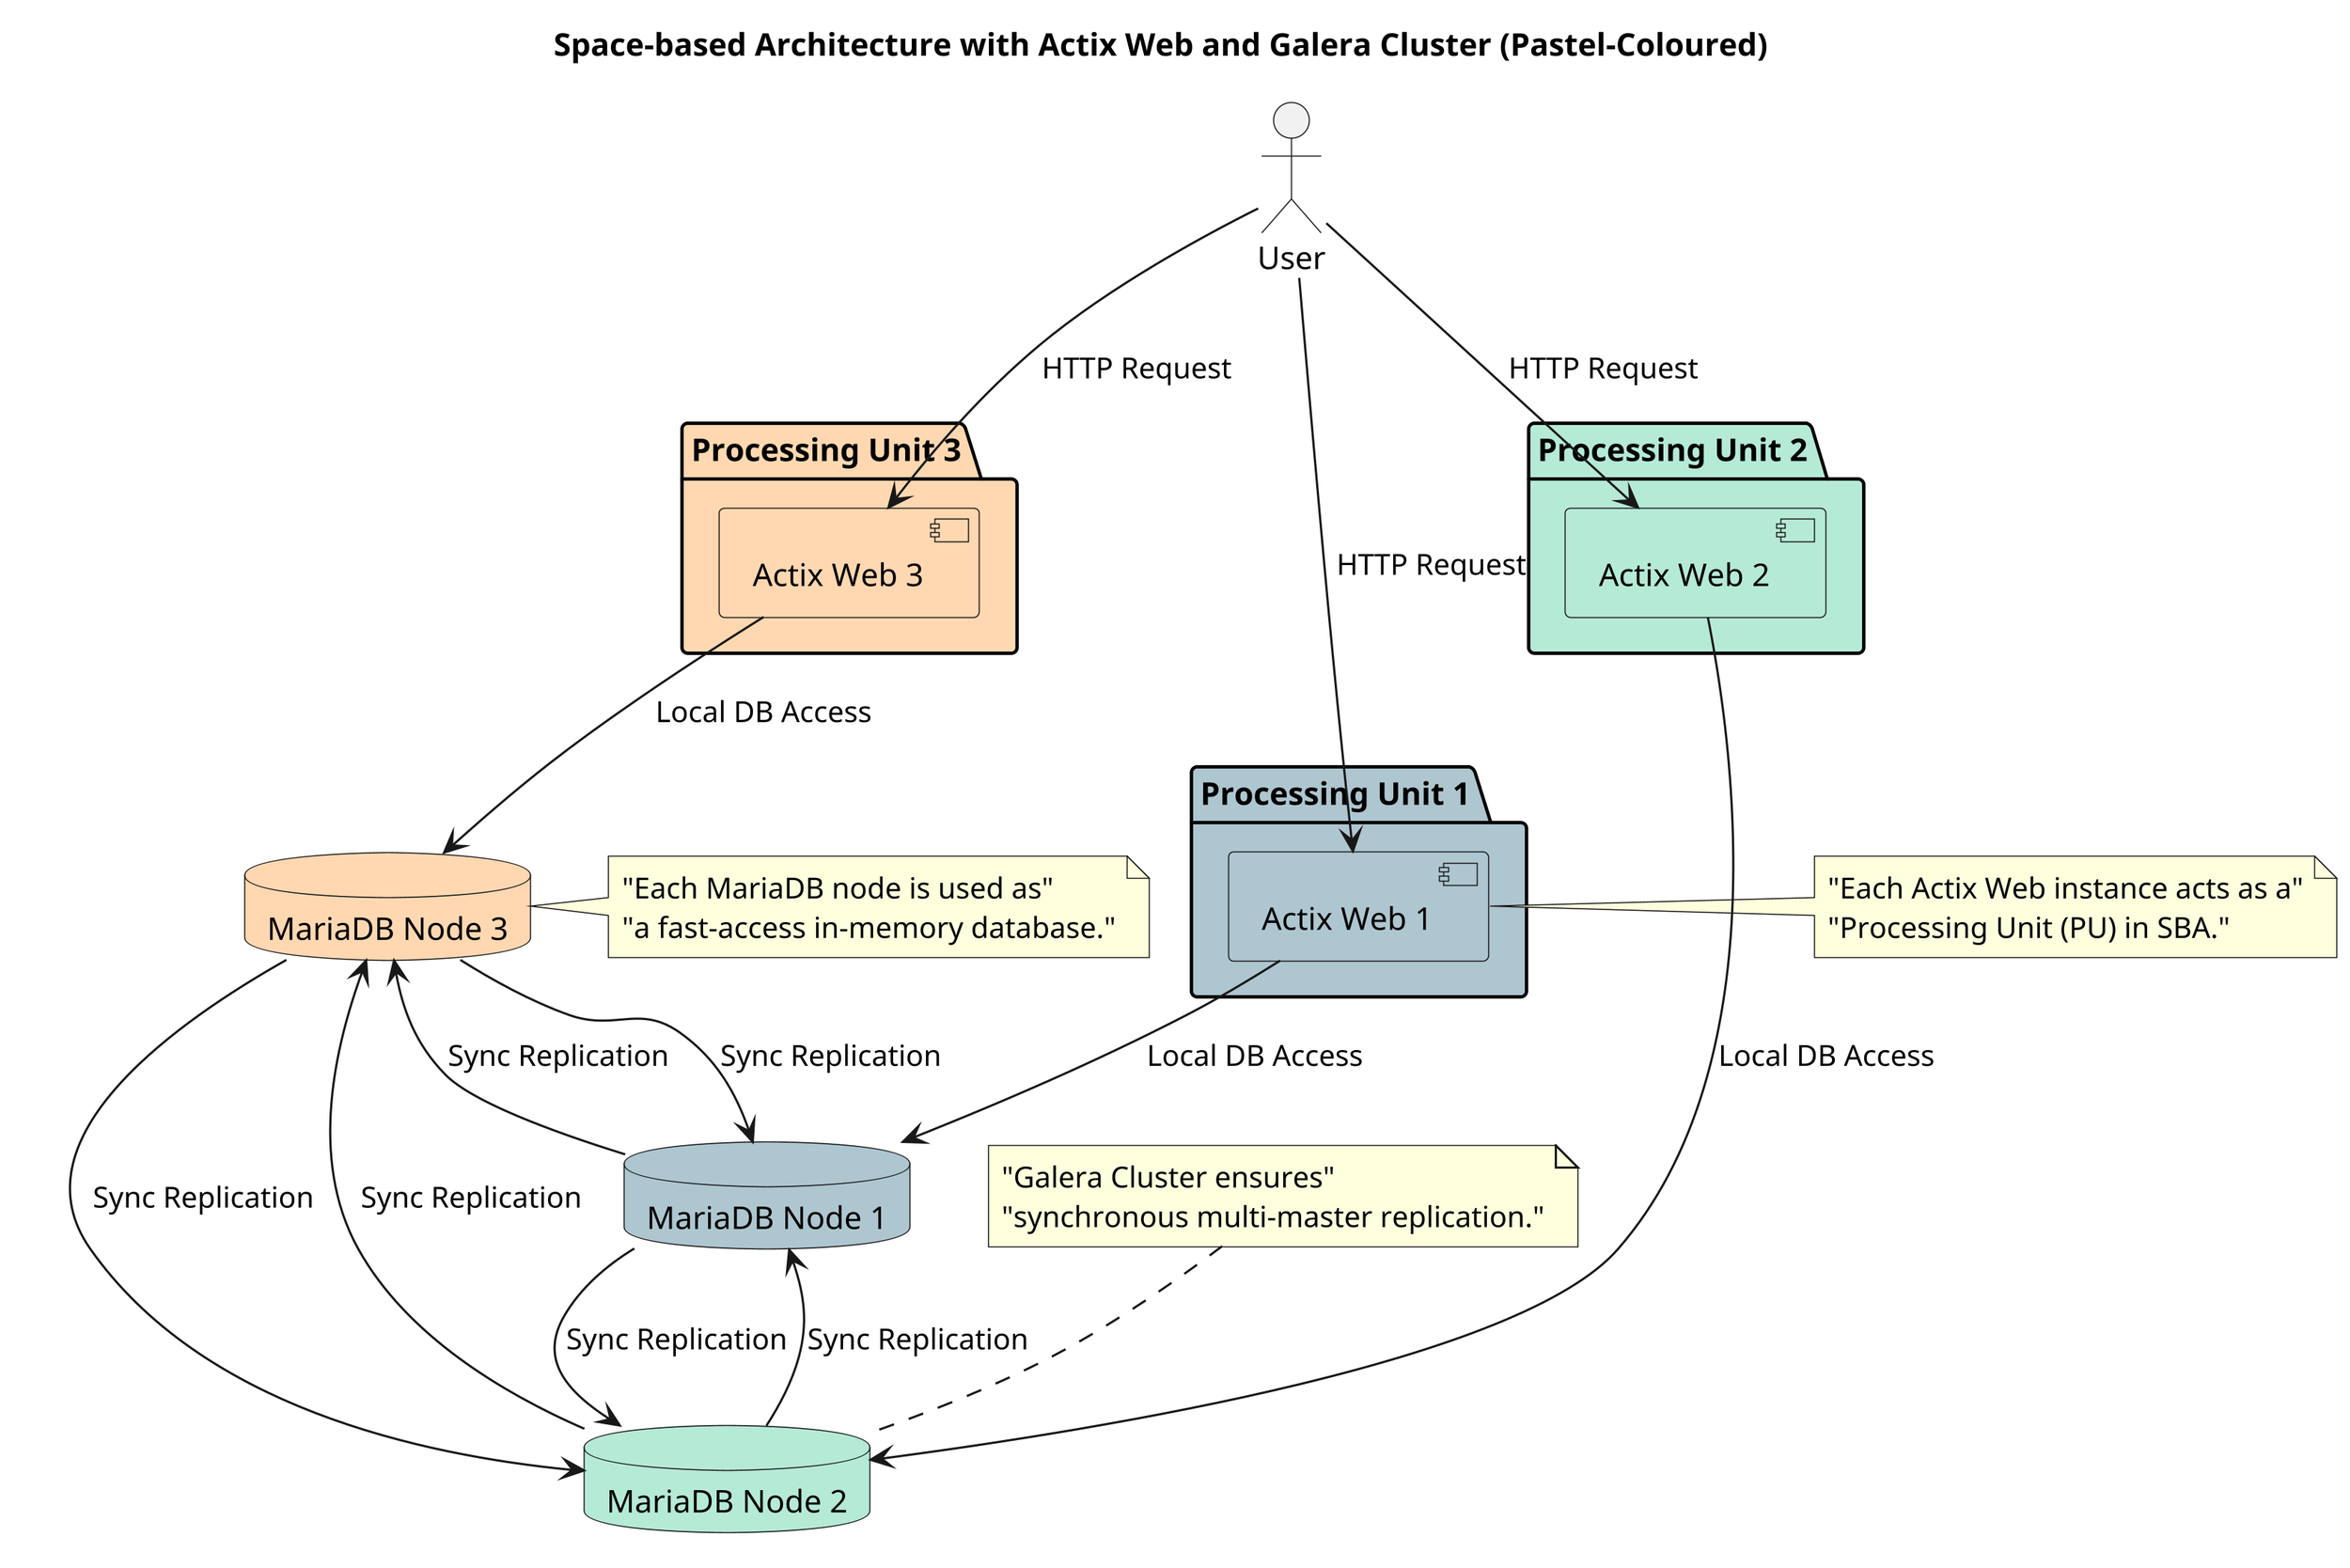 @startuml
skinparam dpi 300

title Space-based Architecture with Actix Web and Galera Cluster (Pastel-Coloured)


actor User

' Processing Unit 1 (Pastel Blue)
package "Processing Unit 1" #AEC6CF {
  [Actix Web 1] as web1 #AEC6CF
}
database db1 as "MariaDB Node 1" #AEC6CF

' Processing Unit 2 (Pastel Green)
package "Processing Unit 2" #B5EAD7 {
  [Actix Web 2] as web2 #B5EAD7
}
database db2 as "MariaDB Node 2" #B5EAD7

' Processing Unit 3 (Pastel Orange)
package "Processing Unit 3" #FFD8B1 {
  [Actix Web 3] as web3 #FFD8B1
}
database db3 as "MariaDB Node 3" #FFD8B1

' User to Processing Units
User --> web1 : HTTP Request
User --> web2 : HTTP Request
User --> web3 : HTTP Request

' PU to Local Databases
web1 --> db1 : Local DB Access
web2 --> db2 : Local DB Access
web3 --> db3 : Local DB Access

' Galera Replication (Cluster)
db1 --> db2 : Sync Replication
db1 --> db3 : Sync Replication
db2 --> db1 : Sync Replication
db2 --> db3 : Sync Replication
db3 --> db1 : Sync Replication
db3 --> db2 : Sync Replication

' Notes
note right of db3
"Each MariaDB node is used as"
"a fast-access in-memory database."
end note

note top of db2
"Galera Cluster ensures"
"synchronous multi-master replication."
end note

note left of web1
"Each Actix Web instance acts as a"
"Processing Unit (PU) in SBA."
end note

@enduml
